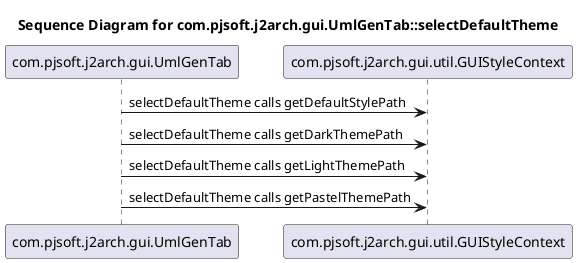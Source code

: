 @startuml
title Sequence Diagram for com.pjsoft.j2arch.gui.UmlGenTab::selectDefaultTheme
com.pjsoft.j2arch.gui.UmlGenTab -> com.pjsoft.j2arch.gui.util.GUIStyleContext : selectDefaultTheme calls getDefaultStylePath
com.pjsoft.j2arch.gui.UmlGenTab -> com.pjsoft.j2arch.gui.util.GUIStyleContext : selectDefaultTheme calls getDarkThemePath
com.pjsoft.j2arch.gui.UmlGenTab -> com.pjsoft.j2arch.gui.util.GUIStyleContext : selectDefaultTheme calls getLightThemePath
com.pjsoft.j2arch.gui.UmlGenTab -> com.pjsoft.j2arch.gui.util.GUIStyleContext : selectDefaultTheme calls getPastelThemePath
@enduml